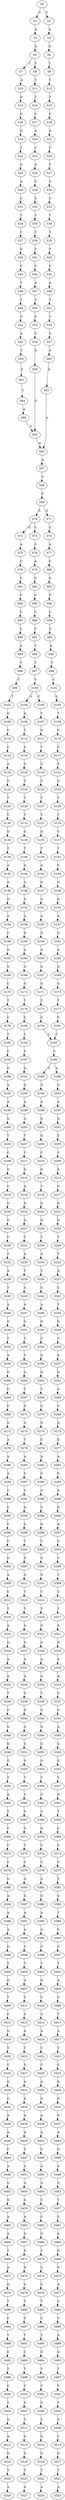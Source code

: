 strict digraph  {
	S0 -> S1 [ label = C ];
	S0 -> S2 [ label = T ];
	S1 -> S3 [ label = A ];
	S2 -> S4 [ label = A ];
	S3 -> S5 [ label = G ];
	S4 -> S6 [ label = G ];
	S5 -> S7 [ label = T ];
	S5 -> S8 [ label = C ];
	S6 -> S9 [ label = T ];
	S7 -> S10 [ label = A ];
	S8 -> S11 [ label = T ];
	S9 -> S12 [ label = T ];
	S10 -> S13 [ label = G ];
	S11 -> S14 [ label = T ];
	S12 -> S15 [ label = T ];
	S13 -> S16 [ label = G ];
	S14 -> S17 [ label = C ];
	S15 -> S18 [ label = C ];
	S16 -> S19 [ label = G ];
	S17 -> S20 [ label = A ];
	S18 -> S21 [ label = A ];
	S19 -> S22 [ label = T ];
	S20 -> S23 [ label = C ];
	S21 -> S24 [ label = C ];
	S22 -> S25 [ label = C ];
	S23 -> S26 [ label = G ];
	S24 -> S27 [ label = T ];
	S25 -> S28 [ label = A ];
	S26 -> S29 [ label = C ];
	S27 -> S30 [ label = C ];
	S28 -> S31 [ label = C ];
	S29 -> S32 [ label = C ];
	S30 -> S33 [ label = C ];
	S31 -> S34 [ label = T ];
	S32 -> S35 [ label = C ];
	S33 -> S36 [ label = T ];
	S34 -> S37 [ label = C ];
	S35 -> S38 [ label = T ];
	S36 -> S39 [ label = T ];
	S37 -> S40 [ label = G ];
	S38 -> S41 [ label = T ];
	S39 -> S42 [ label = T ];
	S40 -> S43 [ label = C ];
	S41 -> S44 [ label = C ];
	S42 -> S45 [ label = C ];
	S43 -> S46 [ label = T ];
	S44 -> S47 [ label = A ];
	S45 -> S48 [ label = A ];
	S46 -> S49 [ label = T ];
	S47 -> S50 [ label = T ];
	S48 -> S51 [ label = T ];
	S49 -> S52 [ label = C ];
	S50 -> S53 [ label = C ];
	S51 -> S54 [ label = C ];
	S52 -> S55 [ label = A ];
	S53 -> S56 [ label = C ];
	S54 -> S57 [ label = C ];
	S55 -> S58 [ label = T ];
	S56 -> S59 [ label = A ];
	S57 -> S60 [ label = A ];
	S58 -> S61 [ label = C ];
	S59 -> S62 [ label = G ];
	S60 -> S63 [ label = G ];
	S61 -> S64 [ label = C ];
	S62 -> S65 [ label = A ];
	S63 -> S65 [ label = A ];
	S64 -> S66 [ label = A ];
	S65 -> S67 [ label = A ];
	S66 -> S62 [ label = G ];
	S67 -> S68 [ label = C ];
	S68 -> S69 [ label = C ];
	S69 -> S70 [ label = A ];
	S69 -> S71 [ label = G ];
	S70 -> S72 [ label = G ];
	S70 -> S73 [ label = C ];
	S71 -> S74 [ label = G ];
	S72 -> S75 [ label = A ];
	S73 -> S76 [ label = C ];
	S74 -> S77 [ label = A ];
	S75 -> S78 [ label = C ];
	S76 -> S79 [ label = A ];
	S77 -> S80 [ label = C ];
	S78 -> S81 [ label = T ];
	S79 -> S82 [ label = C ];
	S80 -> S83 [ label = G ];
	S81 -> S84 [ label = C ];
	S82 -> S85 [ label = C ];
	S83 -> S86 [ label = C ];
	S84 -> S87 [ label = C ];
	S85 -> S88 [ label = C ];
	S86 -> S89 [ label = C ];
	S87 -> S90 [ label = C ];
	S88 -> S91 [ label = C ];
	S89 -> S92 [ label = C ];
	S90 -> S93 [ label = A ];
	S91 -> S94 [ label = T ];
	S92 -> S95 [ label = A ];
	S93 -> S96 [ label = T ];
	S94 -> S97 [ label = T ];
	S95 -> S98 [ label = T ];
	S96 -> S99 [ label = C ];
	S97 -> S100 [ label = C ];
	S98 -> S101 [ label = C ];
	S99 -> S102 [ label = T ];
	S100 -> S103 [ label = C ];
	S100 -> S104 [ label = G ];
	S101 -> S105 [ label = G ];
	S102 -> S106 [ label = G ];
	S103 -> S107 [ label = T ];
	S104 -> S108 [ label = A ];
	S105 -> S109 [ label = T ];
	S106 -> S110 [ label = C ];
	S107 -> S111 [ label = G ];
	S108 -> S112 [ label = T ];
	S109 -> S113 [ label = C ];
	S110 -> S114 [ label = C ];
	S111 -> S115 [ label = T ];
	S112 -> S116 [ label = C ];
	S113 -> S117 [ label = C ];
	S114 -> S118 [ label = A ];
	S115 -> S119 [ label = C ];
	S116 -> S120 [ label = G ];
	S117 -> S121 [ label = T ];
	S118 -> S122 [ label = G ];
	S119 -> S123 [ label = C ];
	S120 -> S124 [ label = T ];
	S121 -> S125 [ label = C ];
	S122 -> S126 [ label = T ];
	S123 -> S127 [ label = T ];
	S124 -> S128 [ label = T ];
	S125 -> S129 [ label = T ];
	S126 -> S130 [ label = C ];
	S127 -> S131 [ label = T ];
	S128 -> S132 [ label = T ];
	S129 -> S133 [ label = T ];
	S130 -> S134 [ label = G ];
	S131 -> S135 [ label = G ];
	S132 -> S136 [ label = G ];
	S133 -> S137 [ label = C ];
	S134 -> S138 [ label = T ];
	S135 -> S139 [ label = T ];
	S136 -> S140 [ label = T ];
	S137 -> S141 [ label = T ];
	S138 -> S142 [ label = A ];
	S139 -> S143 [ label = A ];
	S140 -> S144 [ label = A ];
	S141 -> S145 [ label = C ];
	S142 -> S146 [ label = A ];
	S143 -> S147 [ label = G ];
	S144 -> S148 [ label = G ];
	S145 -> S149 [ label = G ];
	S146 -> S150 [ label = G ];
	S147 -> S151 [ label = G ];
	S148 -> S152 [ label = G ];
	S149 -> S153 [ label = G ];
	S150 -> S154 [ label = A ];
	S151 -> S155 [ label = A ];
	S152 -> S156 [ label = A ];
	S153 -> S157 [ label = A ];
	S154 -> S158 [ label = C ];
	S155 -> S159 [ label = G ];
	S156 -> S160 [ label = A ];
	S157 -> S161 [ label = G ];
	S158 -> S162 [ label = G ];
	S159 -> S163 [ label = A ];
	S160 -> S164 [ label = A ];
	S161 -> S165 [ label = A ];
	S162 -> S166 [ label = G ];
	S163 -> S167 [ label = G ];
	S164 -> S168 [ label = G ];
	S165 -> S169 [ label = G ];
	S166 -> S170 [ label = C ];
	S167 -> S171 [ label = G ];
	S168 -> S172 [ label = G ];
	S169 -> S173 [ label = G ];
	S170 -> S174 [ label = T ];
	S171 -> S175 [ label = T ];
	S172 -> S176 [ label = T ];
	S173 -> S177 [ label = T ];
	S174 -> S178 [ label = C ];
	S175 -> S179 [ label = C ];
	S176 -> S180 [ label = C ];
	S177 -> S181 [ label = C ];
	S178 -> S182 [ label = T ];
	S179 -> S183 [ label = C ];
	S180 -> S184 [ label = C ];
	S181 -> S183 [ label = C ];
	S182 -> S185 [ label = C ];
	S183 -> S186 [ label = C ];
	S184 -> S187 [ label = C ];
	S185 -> S188 [ label = G ];
	S186 -> S189 [ label = A ];
	S186 -> S190 [ label = G ];
	S187 -> S191 [ label = G ];
	S188 -> S192 [ label = A ];
	S189 -> S193 [ label = G ];
	S190 -> S194 [ label = G ];
	S191 -> S195 [ label = A ];
	S192 -> S196 [ label = A ];
	S193 -> S197 [ label = A ];
	S194 -> S198 [ label = A ];
	S195 -> S199 [ label = A ];
	S196 -> S200 [ label = G ];
	S197 -> S201 [ label = G ];
	S198 -> S202 [ label = G ];
	S199 -> S203 [ label = G ];
	S200 -> S204 [ label = T ];
	S201 -> S205 [ label = C ];
	S202 -> S206 [ label = G ];
	S203 -> S207 [ label = T ];
	S204 -> S208 [ label = C ];
	S205 -> S209 [ label = C ];
	S206 -> S210 [ label = C ];
	S207 -> S211 [ label = C ];
	S208 -> S212 [ label = G ];
	S209 -> S213 [ label = A ];
	S210 -> S214 [ label = G ];
	S211 -> S215 [ label = G ];
	S212 -> S216 [ label = C ];
	S213 -> S217 [ label = C ];
	S214 -> S218 [ label = T ];
	S215 -> S219 [ label = A ];
	S216 -> S220 [ label = G ];
	S217 -> S221 [ label = G ];
	S218 -> S222 [ label = G ];
	S219 -> S223 [ label = G ];
	S220 -> S224 [ label = G ];
	S221 -> S225 [ label = G ];
	S222 -> S226 [ label = G ];
	S223 -> S227 [ label = G ];
	S224 -> S228 [ label = C ];
	S225 -> S229 [ label = T ];
	S226 -> S230 [ label = T ];
	S227 -> S231 [ label = T ];
	S228 -> S232 [ label = T ];
	S229 -> S233 [ label = T ];
	S230 -> S234 [ label = A ];
	S231 -> S235 [ label = A ];
	S232 -> S236 [ label = A ];
	S233 -> S237 [ label = A ];
	S234 -> S238 [ label = T ];
	S235 -> S239 [ label = T ];
	S236 -> S240 [ label = T ];
	S237 -> S241 [ label = C ];
	S238 -> S242 [ label = G ];
	S239 -> S243 [ label = A ];
	S240 -> S244 [ label = A ];
	S241 -> S245 [ label = T ];
	S242 -> S246 [ label = A ];
	S243 -> S247 [ label = A ];
	S244 -> S248 [ label = G ];
	S245 -> S249 [ label = G ];
	S246 -> S250 [ label = G ];
	S247 -> S251 [ label = G ];
	S248 -> S252 [ label = T ];
	S249 -> S253 [ label = C ];
	S250 -> S254 [ label = C ];
	S251 -> S255 [ label = T ];
	S252 -> S256 [ label = A ];
	S253 -> S257 [ label = A ];
	S254 -> S258 [ label = G ];
	S255 -> S259 [ label = C ];
	S256 -> S260 [ label = G ];
	S257 -> S261 [ label = G ];
	S258 -> S262 [ label = G ];
	S259 -> S263 [ label = G ];
	S260 -> S264 [ label = C ];
	S261 -> S265 [ label = A ];
	S262 -> S266 [ label = T ];
	S263 -> S267 [ label = T ];
	S264 -> S268 [ label = C ];
	S265 -> S269 [ label = C ];
	S266 -> S270 [ label = C ];
	S267 -> S271 [ label = G ];
	S268 -> S272 [ label = G ];
	S269 -> S273 [ label = G ];
	S270 -> S274 [ label = G ];
	S271 -> S275 [ label = G ];
	S272 -> S276 [ label = A ];
	S273 -> S277 [ label = G ];
	S274 -> S278 [ label = C ];
	S275 -> S279 [ label = T ];
	S276 -> S280 [ label = A ];
	S277 -> S281 [ label = A ];
	S278 -> S282 [ label = A ];
	S279 -> S283 [ label = A ];
	S280 -> S284 [ label = A ];
	S281 -> S285 [ label = C ];
	S282 -> S286 [ label = C ];
	S283 -> S287 [ label = C ];
	S284 -> S288 [ label = C ];
	S285 -> S289 [ label = A ];
	S286 -> S290 [ label = G ];
	S287 -> S291 [ label = C ];
	S288 -> S292 [ label = C ];
	S289 -> S293 [ label = C ];
	S290 -> S294 [ label = C ];
	S291 -> S295 [ label = G ];
	S292 -> S296 [ label = C ];
	S293 -> S297 [ label = A ];
	S294 -> S298 [ label = G ];
	S295 -> S299 [ label = G ];
	S296 -> S300 [ label = C ];
	S297 -> S301 [ label = C ];
	S298 -> S302 [ label = C ];
	S299 -> S303 [ label = T ];
	S300 -> S304 [ label = G ];
	S301 -> S305 [ label = C ];
	S302 -> S306 [ label = G ];
	S303 -> S307 [ label = G ];
	S304 -> S308 [ label = A ];
	S305 -> S309 [ label = T ];
	S306 -> S310 [ label = G ];
	S307 -> S311 [ label = G ];
	S308 -> S312 [ label = C ];
	S309 -> S313 [ label = C ];
	S310 -> S314 [ label = C ];
	S311 -> S315 [ label = T ];
	S312 -> S316 [ label = T ];
	S313 -> S317 [ label = T ];
	S314 -> S318 [ label = T ];
	S315 -> S319 [ label = T ];
	S316 -> S320 [ label = A ];
	S317 -> S321 [ label = A ];
	S318 -> S322 [ label = G ];
	S319 -> S323 [ label = A ];
	S320 -> S324 [ label = G ];
	S321 -> S325 [ label = G ];
	S322 -> S326 [ label = G ];
	S323 -> S327 [ label = G ];
	S324 -> S328 [ label = A ];
	S325 -> S329 [ label = A ];
	S326 -> S330 [ label = A ];
	S327 -> S331 [ label = A ];
	S328 -> S332 [ label = A ];
	S329 -> S333 [ label = A ];
	S330 -> S334 [ label = A ];
	S331 -> S335 [ label = A ];
	S332 -> S336 [ label = T ];
	S333 -> S337 [ label = C ];
	S334 -> S338 [ label = T ];
	S335 -> S339 [ label = G ];
	S336 -> S340 [ label = C ];
	S337 -> S341 [ label = G ];
	S338 -> S342 [ label = G ];
	S339 -> S343 [ label = G ];
	S340 -> S344 [ label = G ];
	S341 -> S345 [ label = A ];
	S342 -> S346 [ label = G ];
	S343 -> S347 [ label = G ];
	S344 -> S348 [ label = G ];
	S345 -> S349 [ label = G ];
	S346 -> S350 [ label = G ];
	S347 -> S351 [ label = G ];
	S348 -> S352 [ label = G ];
	S349 -> S353 [ label = G ];
	S350 -> S354 [ label = G ];
	S351 -> S355 [ label = G ];
	S352 -> S356 [ label = T ];
	S353 -> S357 [ label = T ];
	S354 -> S358 [ label = T ];
	S355 -> S359 [ label = T ];
	S356 -> S360 [ label = A ];
	S357 -> S361 [ label = G ];
	S358 -> S362 [ label = C ];
	S359 -> S363 [ label = C ];
	S360 -> S364 [ label = T ];
	S361 -> S365 [ label = T ];
	S362 -> S366 [ label = C ];
	S363 -> S367 [ label = C ];
	S364 -> S368 [ label = C ];
	S365 -> S369 [ label = C ];
	S366 -> S370 [ label = G ];
	S367 -> S371 [ label = G ];
	S368 -> S372 [ label = C ];
	S369 -> S373 [ label = C ];
	S370 -> S374 [ label = C ];
	S371 -> S375 [ label = T ];
	S372 -> S376 [ label = C ];
	S373 -> S377 [ label = C ];
	S374 -> S378 [ label = C ];
	S375 -> S379 [ label = C ];
	S376 -> S380 [ label = G ];
	S377 -> S381 [ label = T ];
	S378 -> S382 [ label = G ];
	S379 -> S383 [ label = G ];
	S380 -> S384 [ label = A ];
	S381 -> S385 [ label = G ];
	S382 -> S386 [ label = G ];
	S383 -> S387 [ label = G ];
	S384 -> S388 [ label = A ];
	S385 -> S389 [ label = T ];
	S386 -> S390 [ label = A ];
	S387 -> S391 [ label = A ];
	S388 -> S392 [ label = A ];
	S389 -> S393 [ label = C ];
	S390 -> S394 [ label = A ];
	S391 -> S395 [ label = A ];
	S392 -> S396 [ label = G ];
	S393 -> S397 [ label = C ];
	S394 -> S398 [ label = C ];
	S395 -> S399 [ label = C ];
	S396 -> S400 [ label = T ];
	S397 -> S401 [ label = T ];
	S398 -> S402 [ label = T ];
	S399 -> S403 [ label = T ];
	S400 -> S404 [ label = G ];
	S401 -> S405 [ label = A ];
	S402 -> S406 [ label = G ];
	S403 -> S407 [ label = A ];
	S404 -> S408 [ label = T ];
	S405 -> S409 [ label = C ];
	S406 -> S410 [ label = C ];
	S407 -> S411 [ label = C ];
	S408 -> S412 [ label = C ];
	S409 -> S413 [ label = T ];
	S410 -> S414 [ label = A ];
	S411 -> S415 [ label = A ];
	S412 -> S416 [ label = G ];
	S413 -> S417 [ label = A ];
	S414 -> S418 [ label = A ];
	S415 -> S419 [ label = A ];
	S416 -> S420 [ label = T ];
	S417 -> S421 [ label = C ];
	S418 -> S422 [ label = C ];
	S419 -> S423 [ label = C ];
	S420 -> S424 [ label = C ];
	S421 -> S425 [ label = C ];
	S422 -> S426 [ label = C ];
	S423 -> S427 [ label = G ];
	S424 -> S428 [ label = G ];
	S425 -> S429 [ label = A ];
	S426 -> S430 [ label = A ];
	S427 -> S431 [ label = A ];
	S428 -> S432 [ label = G ];
	S429 -> S433 [ label = G ];
	S430 -> S434 [ label = G ];
	S431 -> S435 [ label = A ];
	S432 -> S436 [ label = A ];
	S433 -> S437 [ label = G ];
	S434 -> S438 [ label = A ];
	S435 -> S439 [ label = A ];
	S436 -> S440 [ label = A ];
	S437 -> S441 [ label = A ];
	S438 -> S442 [ label = A ];
	S439 -> S443 [ label = A ];
	S440 -> S444 [ label = C ];
	S441 -> S445 [ label = G ];
	S442 -> S446 [ label = C ];
	S443 -> S447 [ label = C ];
	S444 -> S448 [ label = A ];
	S445 -> S449 [ label = A ];
	S446 -> S450 [ label = A ];
	S447 -> S451 [ label = A ];
	S448 -> S452 [ label = G ];
	S449 -> S453 [ label = G ];
	S450 -> S454 [ label = G ];
	S451 -> S455 [ label = G ];
	S452 -> S456 [ label = G ];
	S453 -> S457 [ label = T ];
	S454 -> S458 [ label = C ];
	S455 -> S459 [ label = A ];
	S456 -> S460 [ label = A ];
	S457 -> S461 [ label = C ];
	S458 -> S462 [ label = C ];
	S459 -> S463 [ label = A ];
	S460 -> S464 [ label = A ];
	S461 -> S465 [ label = A ];
	S462 -> S466 [ label = G ];
	S463 -> S467 [ label = G ];
	S464 -> S468 [ label = T ];
	S465 -> S469 [ label = G ];
	S466 -> S470 [ label = T ];
	S467 -> S471 [ label = G ];
	S468 -> S472 [ label = A ];
	S469 -> S473 [ label = G ];
	S470 -> S474 [ label = C ];
	S471 -> S475 [ label = G ];
	S472 -> S476 [ label = G ];
	S473 -> S477 [ label = A ];
	S474 -> S478 [ label = C ];
	S475 -> S479 [ label = G ];
	S476 -> S480 [ label = T ];
	S477 -> S481 [ label = C ];
	S478 -> S482 [ label = T ];
	S479 -> S483 [ label = T ];
	S480 -> S484 [ label = C ];
	S481 -> S485 [ label = C ];
	S482 -> S486 [ label = C ];
	S483 -> S487 [ label = C ];
	S484 -> S488 [ label = T ];
	S485 -> S489 [ label = A ];
	S486 -> S490 [ label = T ];
	S487 -> S491 [ label = T ];
	S488 -> S492 [ label = C ];
	S489 -> S493 [ label = G ];
	S490 -> S494 [ label = G ];
	S491 -> S495 [ label = C ];
	S492 -> S496 [ label = T ];
	S493 -> S497 [ label = T ];
	S494 -> S498 [ label = T ];
	S495 -> S499 [ label = T ];
	S496 -> S500 [ label = C ];
	S497 -> S501 [ label = C ];
	S498 -> S502 [ label = C ];
	S499 -> S503 [ label = C ];
	S500 -> S504 [ label = T ];
	S501 -> S505 [ label = T ];
	S502 -> S506 [ label = G ];
	S503 -> S507 [ label = G ];
	S504 -> S508 [ label = G ];
	S505 -> S509 [ label = C ];
	S506 -> S510 [ label = T ];
	S507 -> S511 [ label = T ];
	S508 -> S512 [ label = A ];
	S509 -> S513 [ label = T ];
	S510 -> S514 [ label = G ];
	S511 -> S515 [ label = G ];
	S512 -> S516 [ label = G ];
	S513 -> S517 [ label = G ];
	S514 -> S518 [ label = G ];
	S515 -> S519 [ label = G ];
	S516 -> S520 [ label = T ];
	S517 -> S521 [ label = T ];
	S518 -> S522 [ label = T ];
	S519 -> S523 [ label = T ];
	S520 -> S524 [ label = A ];
	S521 -> S525 [ label = A ];
	S522 -> S526 [ label = A ];
	S523 -> S527 [ label = A ];
}
